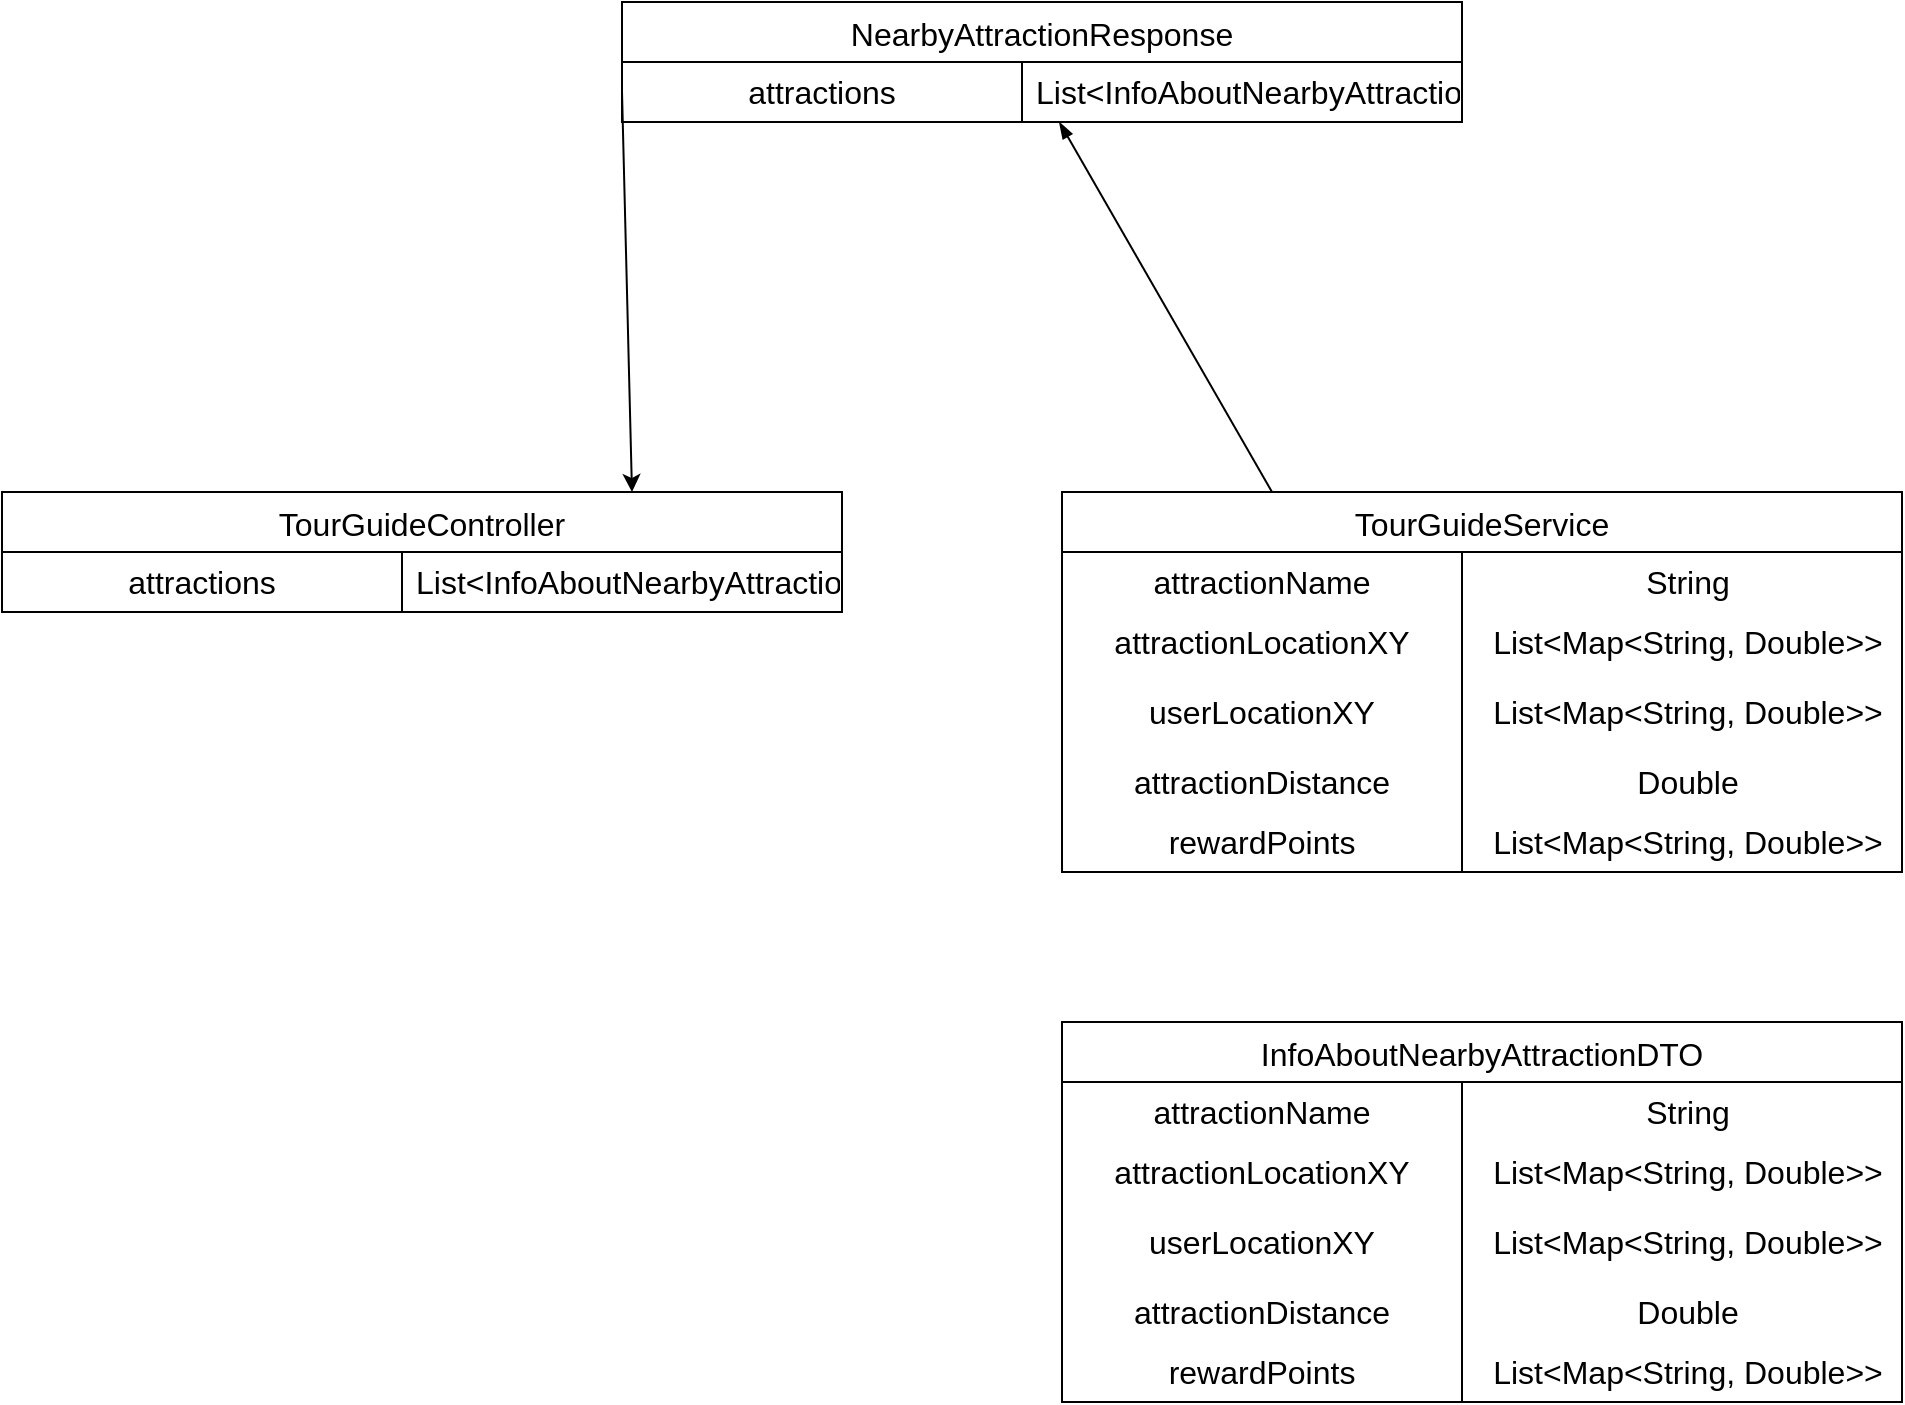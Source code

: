 <mxfile version="24.7.7">
  <diagram id="C5RBs43oDa-KdzZeNtuy" name="Page-1">
    <mxGraphModel dx="3341" dy="908" grid="1" gridSize="10" guides="1" tooltips="1" connect="1" arrows="1" fold="1" page="1" pageScale="1" pageWidth="827" pageHeight="1169" math="0" shadow="0">
      <root>
        <mxCell id="WIyWlLk6GJQsqaUBKTNV-0" />
        <mxCell id="WIyWlLk6GJQsqaUBKTNV-1" parent="WIyWlLk6GJQsqaUBKTNV-0" />
        <mxCell id="QJFQcxRGC76zZ0UjXDR9-5" value="InfoAboutNearbyAttractionDTO" style="shape=table;startSize=30;container=1;collapsible=0;childLayout=tableLayout;fixedRows=1;rowLines=0;fontStyle=0;strokeColor=default;fontSize=16;" vertex="1" parent="WIyWlLk6GJQsqaUBKTNV-1">
          <mxGeometry x="-580" y="850" width="420" height="190" as="geometry" />
        </mxCell>
        <mxCell id="QJFQcxRGC76zZ0UjXDR9-6" value="" style="shape=tableRow;horizontal=0;startSize=0;swimlaneHead=0;swimlaneBody=0;top=0;left=0;bottom=0;right=0;collapsible=0;dropTarget=0;fillColor=none;points=[[0,0.5],[1,0.5]];portConstraint=eastwest;strokeColor=inherit;fontSize=16;" vertex="1" parent="QJFQcxRGC76zZ0UjXDR9-5">
          <mxGeometry y="30" width="420" height="30" as="geometry" />
        </mxCell>
        <mxCell id="QJFQcxRGC76zZ0UjXDR9-7" value="attractionName" style="shape=partialRectangle;html=1;whiteSpace=wrap;connectable=0;fillColor=none;top=0;left=0;bottom=0;right=0;overflow=hidden;pointerEvents=1;strokeColor=inherit;fontSize=16;" vertex="1" parent="QJFQcxRGC76zZ0UjXDR9-6">
          <mxGeometry width="200" height="30" as="geometry">
            <mxRectangle width="200" height="30" as="alternateBounds" />
          </mxGeometry>
        </mxCell>
        <mxCell id="QJFQcxRGC76zZ0UjXDR9-8" value="String" style="shape=partialRectangle;html=1;whiteSpace=wrap;connectable=0;fillColor=none;top=0;left=0;bottom=0;right=0;align=center;spacingLeft=6;overflow=hidden;strokeColor=inherit;fontSize=16;" vertex="1" parent="QJFQcxRGC76zZ0UjXDR9-6">
          <mxGeometry x="200" width="220" height="30" as="geometry">
            <mxRectangle width="220" height="30" as="alternateBounds" />
          </mxGeometry>
        </mxCell>
        <mxCell id="QJFQcxRGC76zZ0UjXDR9-9" value="" style="shape=tableRow;horizontal=0;startSize=0;swimlaneHead=0;swimlaneBody=0;top=0;left=0;bottom=0;right=0;collapsible=0;dropTarget=0;fillColor=none;points=[[0,0.5],[1,0.5]];portConstraint=eastwest;strokeColor=inherit;fontSize=16;" vertex="1" parent="QJFQcxRGC76zZ0UjXDR9-5">
          <mxGeometry y="60" width="420" height="30" as="geometry" />
        </mxCell>
        <mxCell id="QJFQcxRGC76zZ0UjXDR9-10" value="attractionLocationXY" style="shape=partialRectangle;html=1;whiteSpace=wrap;connectable=0;fillColor=none;top=0;left=0;bottom=0;right=0;overflow=hidden;strokeColor=inherit;fontSize=16;" vertex="1" parent="QJFQcxRGC76zZ0UjXDR9-9">
          <mxGeometry width="200" height="30" as="geometry">
            <mxRectangle width="200" height="30" as="alternateBounds" />
          </mxGeometry>
        </mxCell>
        <mxCell id="QJFQcxRGC76zZ0UjXDR9-11" value="List&amp;lt;Map&amp;lt;String, Double&amp;gt;&amp;gt;" style="shape=partialRectangle;html=1;whiteSpace=wrap;connectable=0;fillColor=none;top=0;left=0;bottom=0;right=0;align=center;spacingLeft=6;overflow=hidden;strokeColor=inherit;fontSize=16;" vertex="1" parent="QJFQcxRGC76zZ0UjXDR9-9">
          <mxGeometry x="200" width="220" height="30" as="geometry">
            <mxRectangle width="220" height="30" as="alternateBounds" />
          </mxGeometry>
        </mxCell>
        <mxCell id="QJFQcxRGC76zZ0UjXDR9-12" value="" style="shape=tableRow;horizontal=0;startSize=0;swimlaneHead=0;swimlaneBody=0;top=0;left=0;bottom=0;right=0;collapsible=0;dropTarget=0;fillColor=none;points=[[0,0.5],[1,0.5]];portConstraint=eastwest;strokeColor=inherit;fontSize=16;" vertex="1" parent="QJFQcxRGC76zZ0UjXDR9-5">
          <mxGeometry y="90" width="420" height="40" as="geometry" />
        </mxCell>
        <mxCell id="QJFQcxRGC76zZ0UjXDR9-13" value="userLocationXY" style="shape=partialRectangle;html=1;whiteSpace=wrap;connectable=0;fillColor=none;top=0;left=0;bottom=0;right=0;overflow=hidden;strokeColor=inherit;fontSize=16;" vertex="1" parent="QJFQcxRGC76zZ0UjXDR9-12">
          <mxGeometry width="200" height="40" as="geometry">
            <mxRectangle width="200" height="40" as="alternateBounds" />
          </mxGeometry>
        </mxCell>
        <mxCell id="QJFQcxRGC76zZ0UjXDR9-14" value="List&amp;lt;Map&amp;lt;String, Double&amp;gt;&amp;gt;" style="shape=partialRectangle;html=1;whiteSpace=wrap;connectable=0;fillColor=none;top=0;left=0;bottom=0;right=0;align=center;spacingLeft=6;overflow=hidden;strokeColor=inherit;fontSize=16;" vertex="1" parent="QJFQcxRGC76zZ0UjXDR9-12">
          <mxGeometry x="200" width="220" height="40" as="geometry">
            <mxRectangle width="220" height="40" as="alternateBounds" />
          </mxGeometry>
        </mxCell>
        <mxCell id="QJFQcxRGC76zZ0UjXDR9-18" value="" style="shape=tableRow;horizontal=0;startSize=0;swimlaneHead=0;swimlaneBody=0;top=0;left=0;bottom=0;right=0;collapsible=0;dropTarget=0;fillColor=none;points=[[0,0.5],[1,0.5]];portConstraint=eastwest;strokeColor=inherit;fontSize=16;" vertex="1" parent="QJFQcxRGC76zZ0UjXDR9-5">
          <mxGeometry y="130" width="420" height="30" as="geometry" />
        </mxCell>
        <mxCell id="QJFQcxRGC76zZ0UjXDR9-19" value="attractionDistance" style="shape=partialRectangle;html=1;whiteSpace=wrap;connectable=0;fillColor=none;top=0;left=0;bottom=0;right=0;overflow=hidden;strokeColor=inherit;fontSize=16;" vertex="1" parent="QJFQcxRGC76zZ0UjXDR9-18">
          <mxGeometry width="200" height="30" as="geometry">
            <mxRectangle width="200" height="30" as="alternateBounds" />
          </mxGeometry>
        </mxCell>
        <mxCell id="QJFQcxRGC76zZ0UjXDR9-20" value="Double" style="shape=partialRectangle;html=1;whiteSpace=wrap;connectable=0;fillColor=none;top=0;left=0;bottom=0;right=0;align=center;spacingLeft=6;overflow=hidden;strokeColor=inherit;fontSize=16;" vertex="1" parent="QJFQcxRGC76zZ0UjXDR9-18">
          <mxGeometry x="200" width="220" height="30" as="geometry">
            <mxRectangle width="220" height="30" as="alternateBounds" />
          </mxGeometry>
        </mxCell>
        <mxCell id="QJFQcxRGC76zZ0UjXDR9-21" value="" style="shape=tableRow;horizontal=0;startSize=0;swimlaneHead=0;swimlaneBody=0;top=0;left=0;bottom=0;right=0;collapsible=0;dropTarget=0;fillColor=none;points=[[0,0.5],[1,0.5]];portConstraint=eastwest;strokeColor=inherit;fontSize=16;" vertex="1" parent="QJFQcxRGC76zZ0UjXDR9-5">
          <mxGeometry y="160" width="420" height="30" as="geometry" />
        </mxCell>
        <mxCell id="QJFQcxRGC76zZ0UjXDR9-22" value="rewardPoints" style="shape=partialRectangle;html=1;whiteSpace=wrap;connectable=0;fillColor=none;top=0;left=0;bottom=0;right=0;overflow=hidden;strokeColor=inherit;fontSize=16;" vertex="1" parent="QJFQcxRGC76zZ0UjXDR9-21">
          <mxGeometry width="200" height="30" as="geometry">
            <mxRectangle width="200" height="30" as="alternateBounds" />
          </mxGeometry>
        </mxCell>
        <mxCell id="QJFQcxRGC76zZ0UjXDR9-23" value="List&amp;lt;Map&amp;lt;String, Double&amp;gt;&amp;gt;" style="shape=partialRectangle;html=1;whiteSpace=wrap;connectable=0;fillColor=none;top=0;left=0;bottom=0;right=0;align=center;spacingLeft=6;overflow=hidden;strokeColor=inherit;fontSize=16;" vertex="1" parent="QJFQcxRGC76zZ0UjXDR9-21">
          <mxGeometry x="200" width="220" height="30" as="geometry">
            <mxRectangle width="220" height="30" as="alternateBounds" />
          </mxGeometry>
        </mxCell>
        <mxCell id="QJFQcxRGC76zZ0UjXDR9-24" value="NearbyAttractionResponse" style="shape=table;startSize=30;container=1;collapsible=0;childLayout=tableLayout;fixedRows=1;rowLines=0;fontStyle=0;strokeColor=default;fontSize=16;" vertex="1" parent="WIyWlLk6GJQsqaUBKTNV-1">
          <mxGeometry x="-800" y="340" width="420" height="60" as="geometry" />
        </mxCell>
        <mxCell id="QJFQcxRGC76zZ0UjXDR9-25" value="" style="shape=tableRow;horizontal=0;startSize=0;swimlaneHead=0;swimlaneBody=0;top=0;left=0;bottom=0;right=0;collapsible=0;dropTarget=0;fillColor=none;points=[[0,0.5],[1,0.5]];portConstraint=eastwest;strokeColor=inherit;fontSize=16;" vertex="1" parent="QJFQcxRGC76zZ0UjXDR9-24">
          <mxGeometry y="30" width="420" height="30" as="geometry" />
        </mxCell>
        <mxCell id="QJFQcxRGC76zZ0UjXDR9-26" value="attractions" style="shape=partialRectangle;html=1;whiteSpace=wrap;connectable=0;fillColor=none;top=0;left=0;bottom=0;right=0;overflow=hidden;pointerEvents=1;strokeColor=inherit;fontSize=16;" vertex="1" parent="QJFQcxRGC76zZ0UjXDR9-25">
          <mxGeometry width="200" height="30" as="geometry">
            <mxRectangle width="200" height="30" as="alternateBounds" />
          </mxGeometry>
        </mxCell>
        <mxCell id="QJFQcxRGC76zZ0UjXDR9-27" value="List&amp;lt;InfoAboutNearbyAttractionDTO" style="shape=partialRectangle;html=1;whiteSpace=wrap;connectable=0;fillColor=none;top=0;left=0;bottom=0;right=0;align=center;spacingLeft=6;overflow=hidden;strokeColor=inherit;fontSize=16;" vertex="1" parent="QJFQcxRGC76zZ0UjXDR9-25">
          <mxGeometry x="200" width="220" height="30" as="geometry">
            <mxRectangle width="220" height="30" as="alternateBounds" />
          </mxGeometry>
        </mxCell>
        <mxCell id="QJFQcxRGC76zZ0UjXDR9-47" value="TourGuideService" style="shape=table;startSize=30;container=1;collapsible=0;childLayout=tableLayout;fixedRows=1;rowLines=0;fontStyle=0;strokeColor=default;fontSize=16;" vertex="1" parent="WIyWlLk6GJQsqaUBKTNV-1">
          <mxGeometry x="-580" y="585" width="420" height="190" as="geometry" />
        </mxCell>
        <mxCell id="QJFQcxRGC76zZ0UjXDR9-48" value="" style="shape=tableRow;horizontal=0;startSize=0;swimlaneHead=0;swimlaneBody=0;top=0;left=0;bottom=0;right=0;collapsible=0;dropTarget=0;fillColor=none;points=[[0,0.5],[1,0.5]];portConstraint=eastwest;strokeColor=inherit;fontSize=16;" vertex="1" parent="QJFQcxRGC76zZ0UjXDR9-47">
          <mxGeometry y="30" width="420" height="30" as="geometry" />
        </mxCell>
        <mxCell id="QJFQcxRGC76zZ0UjXDR9-49" value="attractionName" style="shape=partialRectangle;html=1;whiteSpace=wrap;connectable=0;fillColor=none;top=0;left=0;bottom=0;right=0;overflow=hidden;pointerEvents=1;strokeColor=inherit;fontSize=16;" vertex="1" parent="QJFQcxRGC76zZ0UjXDR9-48">
          <mxGeometry width="200" height="30" as="geometry">
            <mxRectangle width="200" height="30" as="alternateBounds" />
          </mxGeometry>
        </mxCell>
        <mxCell id="QJFQcxRGC76zZ0UjXDR9-50" value="String" style="shape=partialRectangle;html=1;whiteSpace=wrap;connectable=0;fillColor=none;top=0;left=0;bottom=0;right=0;align=center;spacingLeft=6;overflow=hidden;strokeColor=inherit;fontSize=16;" vertex="1" parent="QJFQcxRGC76zZ0UjXDR9-48">
          <mxGeometry x="200" width="220" height="30" as="geometry">
            <mxRectangle width="220" height="30" as="alternateBounds" />
          </mxGeometry>
        </mxCell>
        <mxCell id="QJFQcxRGC76zZ0UjXDR9-51" value="" style="shape=tableRow;horizontal=0;startSize=0;swimlaneHead=0;swimlaneBody=0;top=0;left=0;bottom=0;right=0;collapsible=0;dropTarget=0;fillColor=none;points=[[0,0.5],[1,0.5]];portConstraint=eastwest;strokeColor=inherit;fontSize=16;" vertex="1" parent="QJFQcxRGC76zZ0UjXDR9-47">
          <mxGeometry y="60" width="420" height="30" as="geometry" />
        </mxCell>
        <mxCell id="QJFQcxRGC76zZ0UjXDR9-52" value="attractionLocationXY" style="shape=partialRectangle;html=1;whiteSpace=wrap;connectable=0;fillColor=none;top=0;left=0;bottom=0;right=0;overflow=hidden;strokeColor=inherit;fontSize=16;" vertex="1" parent="QJFQcxRGC76zZ0UjXDR9-51">
          <mxGeometry width="200" height="30" as="geometry">
            <mxRectangle width="200" height="30" as="alternateBounds" />
          </mxGeometry>
        </mxCell>
        <mxCell id="QJFQcxRGC76zZ0UjXDR9-53" value="List&amp;lt;Map&amp;lt;String, Double&amp;gt;&amp;gt;" style="shape=partialRectangle;html=1;whiteSpace=wrap;connectable=0;fillColor=none;top=0;left=0;bottom=0;right=0;align=center;spacingLeft=6;overflow=hidden;strokeColor=inherit;fontSize=16;" vertex="1" parent="QJFQcxRGC76zZ0UjXDR9-51">
          <mxGeometry x="200" width="220" height="30" as="geometry">
            <mxRectangle width="220" height="30" as="alternateBounds" />
          </mxGeometry>
        </mxCell>
        <mxCell id="QJFQcxRGC76zZ0UjXDR9-54" value="" style="shape=tableRow;horizontal=0;startSize=0;swimlaneHead=0;swimlaneBody=0;top=0;left=0;bottom=0;right=0;collapsible=0;dropTarget=0;fillColor=none;points=[[0,0.5],[1,0.5]];portConstraint=eastwest;strokeColor=inherit;fontSize=16;" vertex="1" parent="QJFQcxRGC76zZ0UjXDR9-47">
          <mxGeometry y="90" width="420" height="40" as="geometry" />
        </mxCell>
        <mxCell id="QJFQcxRGC76zZ0UjXDR9-55" value="userLocationXY" style="shape=partialRectangle;html=1;whiteSpace=wrap;connectable=0;fillColor=none;top=0;left=0;bottom=0;right=0;overflow=hidden;strokeColor=inherit;fontSize=16;" vertex="1" parent="QJFQcxRGC76zZ0UjXDR9-54">
          <mxGeometry width="200" height="40" as="geometry">
            <mxRectangle width="200" height="40" as="alternateBounds" />
          </mxGeometry>
        </mxCell>
        <mxCell id="QJFQcxRGC76zZ0UjXDR9-56" value="List&amp;lt;Map&amp;lt;String, Double&amp;gt;&amp;gt;" style="shape=partialRectangle;html=1;whiteSpace=wrap;connectable=0;fillColor=none;top=0;left=0;bottom=0;right=0;align=center;spacingLeft=6;overflow=hidden;strokeColor=inherit;fontSize=16;" vertex="1" parent="QJFQcxRGC76zZ0UjXDR9-54">
          <mxGeometry x="200" width="220" height="40" as="geometry">
            <mxRectangle width="220" height="40" as="alternateBounds" />
          </mxGeometry>
        </mxCell>
        <mxCell id="QJFQcxRGC76zZ0UjXDR9-57" value="" style="shape=tableRow;horizontal=0;startSize=0;swimlaneHead=0;swimlaneBody=0;top=0;left=0;bottom=0;right=0;collapsible=0;dropTarget=0;fillColor=none;points=[[0,0.5],[1,0.5]];portConstraint=eastwest;strokeColor=inherit;fontSize=16;" vertex="1" parent="QJFQcxRGC76zZ0UjXDR9-47">
          <mxGeometry y="130" width="420" height="30" as="geometry" />
        </mxCell>
        <mxCell id="QJFQcxRGC76zZ0UjXDR9-58" value="attractionDistance" style="shape=partialRectangle;html=1;whiteSpace=wrap;connectable=0;fillColor=none;top=0;left=0;bottom=0;right=0;overflow=hidden;strokeColor=inherit;fontSize=16;" vertex="1" parent="QJFQcxRGC76zZ0UjXDR9-57">
          <mxGeometry width="200" height="30" as="geometry">
            <mxRectangle width="200" height="30" as="alternateBounds" />
          </mxGeometry>
        </mxCell>
        <mxCell id="QJFQcxRGC76zZ0UjXDR9-59" value="Double" style="shape=partialRectangle;html=1;whiteSpace=wrap;connectable=0;fillColor=none;top=0;left=0;bottom=0;right=0;align=center;spacingLeft=6;overflow=hidden;strokeColor=inherit;fontSize=16;" vertex="1" parent="QJFQcxRGC76zZ0UjXDR9-57">
          <mxGeometry x="200" width="220" height="30" as="geometry">
            <mxRectangle width="220" height="30" as="alternateBounds" />
          </mxGeometry>
        </mxCell>
        <mxCell id="QJFQcxRGC76zZ0UjXDR9-60" value="" style="shape=tableRow;horizontal=0;startSize=0;swimlaneHead=0;swimlaneBody=0;top=0;left=0;bottom=0;right=0;collapsible=0;dropTarget=0;fillColor=none;points=[[0,0.5],[1,0.5]];portConstraint=eastwest;strokeColor=inherit;fontSize=16;" vertex="1" parent="QJFQcxRGC76zZ0UjXDR9-47">
          <mxGeometry y="160" width="420" height="30" as="geometry" />
        </mxCell>
        <mxCell id="QJFQcxRGC76zZ0UjXDR9-61" value="rewardPoints" style="shape=partialRectangle;html=1;whiteSpace=wrap;connectable=0;fillColor=none;top=0;left=0;bottom=0;right=0;overflow=hidden;strokeColor=inherit;fontSize=16;" vertex="1" parent="QJFQcxRGC76zZ0UjXDR9-60">
          <mxGeometry width="200" height="30" as="geometry">
            <mxRectangle width="200" height="30" as="alternateBounds" />
          </mxGeometry>
        </mxCell>
        <mxCell id="QJFQcxRGC76zZ0UjXDR9-62" value="List&amp;lt;Map&amp;lt;String, Double&amp;gt;&amp;gt;" style="shape=partialRectangle;html=1;whiteSpace=wrap;connectable=0;fillColor=none;top=0;left=0;bottom=0;right=0;align=center;spacingLeft=6;overflow=hidden;strokeColor=inherit;fontSize=16;" vertex="1" parent="QJFQcxRGC76zZ0UjXDR9-60">
          <mxGeometry x="200" width="220" height="30" as="geometry">
            <mxRectangle width="220" height="30" as="alternateBounds" />
          </mxGeometry>
        </mxCell>
        <mxCell id="QJFQcxRGC76zZ0UjXDR9-63" value="TourGuideController" style="shape=table;startSize=30;container=1;collapsible=0;childLayout=tableLayout;fixedRows=1;rowLines=0;fontStyle=0;strokeColor=default;fontSize=16;" vertex="1" parent="WIyWlLk6GJQsqaUBKTNV-1">
          <mxGeometry x="-1110" y="585" width="420" height="60" as="geometry" />
        </mxCell>
        <mxCell id="QJFQcxRGC76zZ0UjXDR9-64" value="" style="shape=tableRow;horizontal=0;startSize=0;swimlaneHead=0;swimlaneBody=0;top=0;left=0;bottom=0;right=0;collapsible=0;dropTarget=0;fillColor=none;points=[[0,0.5],[1,0.5]];portConstraint=eastwest;strokeColor=inherit;fontSize=16;" vertex="1" parent="QJFQcxRGC76zZ0UjXDR9-63">
          <mxGeometry y="30" width="420" height="30" as="geometry" />
        </mxCell>
        <mxCell id="QJFQcxRGC76zZ0UjXDR9-65" value="attractions" style="shape=partialRectangle;html=1;whiteSpace=wrap;connectable=0;fillColor=none;top=0;left=0;bottom=0;right=0;overflow=hidden;pointerEvents=1;strokeColor=inherit;fontSize=16;" vertex="1" parent="QJFQcxRGC76zZ0UjXDR9-64">
          <mxGeometry width="200" height="30" as="geometry">
            <mxRectangle width="200" height="30" as="alternateBounds" />
          </mxGeometry>
        </mxCell>
        <mxCell id="QJFQcxRGC76zZ0UjXDR9-66" value="List&amp;lt;InfoAboutNearbyAttractionDTO" style="shape=partialRectangle;html=1;whiteSpace=wrap;connectable=0;fillColor=none;top=0;left=0;bottom=0;right=0;align=center;spacingLeft=6;overflow=hidden;strokeColor=inherit;fontSize=16;" vertex="1" parent="QJFQcxRGC76zZ0UjXDR9-64">
          <mxGeometry x="200" width="220" height="30" as="geometry">
            <mxRectangle width="220" height="30" as="alternateBounds" />
          </mxGeometry>
        </mxCell>
        <mxCell id="QJFQcxRGC76zZ0UjXDR9-67" value="" style="endArrow=blockThin;html=1;rounded=0;exitX=0.25;exitY=0;exitDx=0;exitDy=0;endFill=1;startArrow=none;startFill=0;" edge="1" parent="WIyWlLk6GJQsqaUBKTNV-1" source="QJFQcxRGC76zZ0UjXDR9-47" target="QJFQcxRGC76zZ0UjXDR9-25">
          <mxGeometry width="50" height="50" relative="1" as="geometry">
            <mxPoint x="-690" y="780" as="sourcePoint" />
            <mxPoint x="-640" y="730" as="targetPoint" />
          </mxGeometry>
        </mxCell>
        <mxCell id="QJFQcxRGC76zZ0UjXDR9-68" value="" style="endArrow=classic;html=1;rounded=0;entryX=0.75;entryY=0;entryDx=0;entryDy=0;exitX=0;exitY=0.5;exitDx=0;exitDy=0;" edge="1" parent="WIyWlLk6GJQsqaUBKTNV-1" source="QJFQcxRGC76zZ0UjXDR9-25" target="QJFQcxRGC76zZ0UjXDR9-63">
          <mxGeometry width="50" height="50" relative="1" as="geometry">
            <mxPoint x="-690" y="780" as="sourcePoint" />
            <mxPoint x="-640" y="730" as="targetPoint" />
          </mxGeometry>
        </mxCell>
      </root>
    </mxGraphModel>
  </diagram>
</mxfile>
